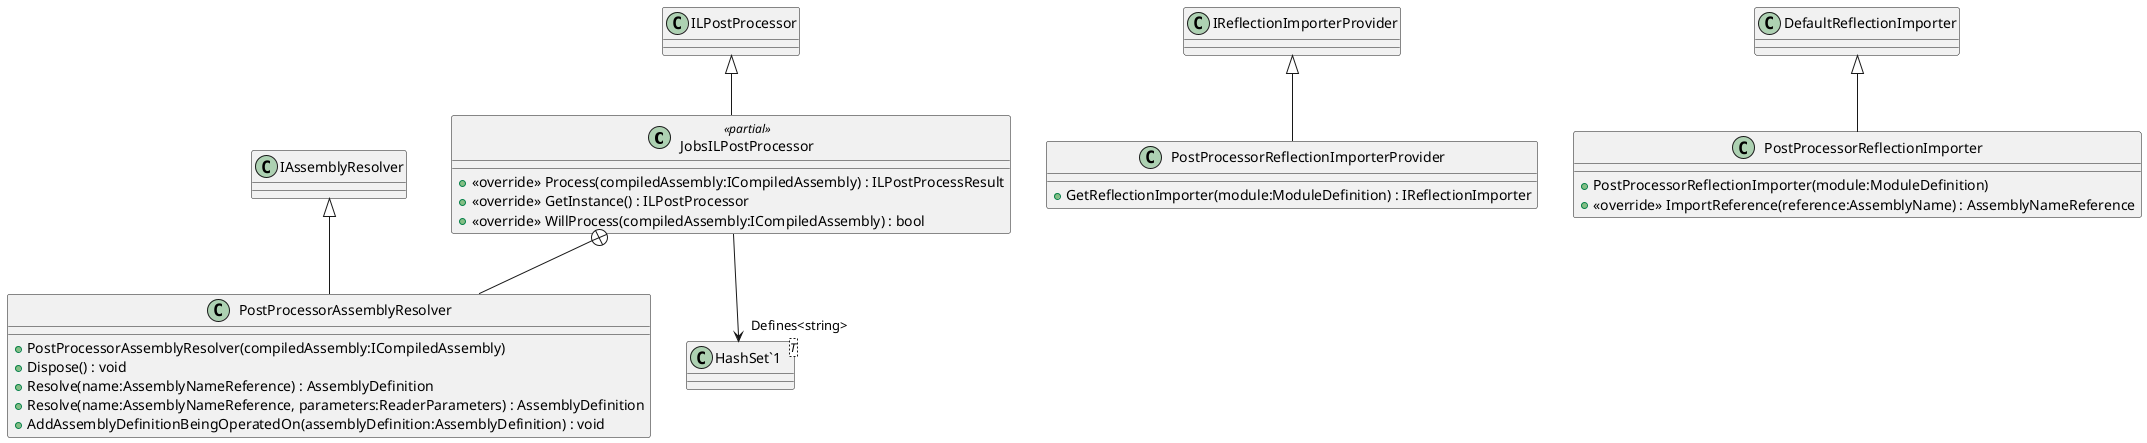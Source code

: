 @startuml
class JobsILPostProcessor <<partial>> {
    + <<override>> Process(compiledAssembly:ICompiledAssembly) : ILPostProcessResult
    + <<override>> GetInstance() : ILPostProcessor
    + <<override>> WillProcess(compiledAssembly:ICompiledAssembly) : bool
}
class PostProcessorReflectionImporterProvider {
    + GetReflectionImporter(module:ModuleDefinition) : IReflectionImporter
}
class PostProcessorReflectionImporter {
    + PostProcessorReflectionImporter(module:ModuleDefinition)
    + <<override>> ImportReference(reference:AssemblyName) : AssemblyNameReference
}
class "HashSet`1"<T> {
}
class PostProcessorAssemblyResolver {
    + PostProcessorAssemblyResolver(compiledAssembly:ICompiledAssembly)
    + Dispose() : void
    + Resolve(name:AssemblyNameReference) : AssemblyDefinition
    + Resolve(name:AssemblyNameReference, parameters:ReaderParameters) : AssemblyDefinition
    + AddAssemblyDefinitionBeingOperatedOn(assemblyDefinition:AssemblyDefinition) : void
}
ILPostProcessor <|-- JobsILPostProcessor
JobsILPostProcessor --> "Defines<string>" "HashSet`1"
IReflectionImporterProvider <|-- PostProcessorReflectionImporterProvider
DefaultReflectionImporter <|-- PostProcessorReflectionImporter
JobsILPostProcessor +-- PostProcessorAssemblyResolver
IAssemblyResolver <|-- PostProcessorAssemblyResolver
@enduml
